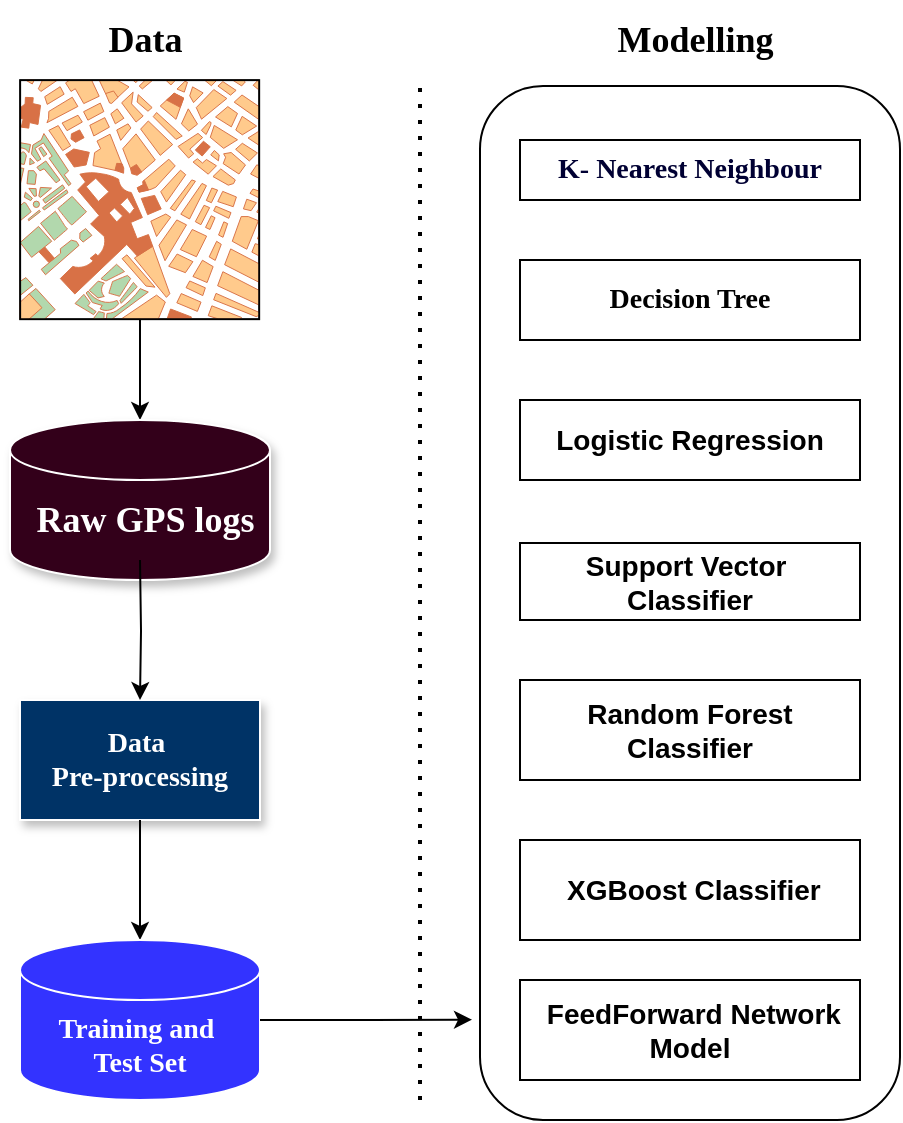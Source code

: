 <mxfile version="24.3.1" type="github">
  <diagram name="Page-1" id="dWGB697axDDO42A998fh">
    <mxGraphModel dx="1034" dy="428" grid="1" gridSize="10" guides="1" tooltips="1" connect="1" arrows="1" fold="1" page="1" pageScale="1" pageWidth="850" pageHeight="1100" math="0" shadow="0">
      <root>
        <mxCell id="0" />
        <mxCell id="1" parent="0" />
        <object label="&lt;font color=&quot;#ffffff&quot; style=&quot;font-size: 14px;&quot; data-sider-select-id=&quot;f0aeece9-c9f1-42d2-b153-bde047444f64&quot; face=&quot;Times New Roman&quot;&gt;&lt;b style=&quot;&quot; data-sider-select-id=&quot;0e5ebacd-89b2-425b-83a0-d9d86da7854b&quot;&gt;Data&amp;nbsp;&lt;/b&gt;&lt;/font&gt;&lt;div&gt;&lt;font color=&quot;#ffffff&quot; style=&quot;font-size: 14px;&quot; data-sider-select-id=&quot;f0aeece9-c9f1-42d2-b153-bde047444f64&quot; face=&quot;Times New Roman&quot;&gt;&lt;b style=&quot;&quot; data-sider-select-id=&quot;0e5ebacd-89b2-425b-83a0-d9d86da7854b&quot;&gt;Pre-processing&lt;/b&gt;&lt;/font&gt;&lt;/div&gt;" hii="" id="OYi4TdOpJmQgkF10jcRI-13">
          <mxCell style="rounded=1;whiteSpace=wrap;html=1;arcSize=0;fillColor=#003366;strokeColor=#FFFFFF;shadow=1;" vertex="1" parent="1">
            <mxGeometry x="80" y="350" width="120" height="60" as="geometry" />
          </mxCell>
        </object>
        <mxCell id="OYi4TdOpJmQgkF10jcRI-5" style="edgeStyle=orthogonalEdgeStyle;rounded=0;orthogonalLoop=1;jettySize=auto;html=1;" edge="1" parent="1" source="OYi4TdOpJmQgkF10jcRI-1" target="OYi4TdOpJmQgkF10jcRI-4">
          <mxGeometry relative="1" as="geometry" />
        </mxCell>
        <mxCell id="OYi4TdOpJmQgkF10jcRI-1" value="" style="verticalLabelPosition=bottom;shadow=0;dashed=0;align=center;html=1;verticalAlign=top;strokeWidth=1;shape=mxgraph.mockup.misc.map;" vertex="1" parent="1">
          <mxGeometry x="80" y="40" width="120" height="120" as="geometry" />
        </mxCell>
        <mxCell id="OYi4TdOpJmQgkF10jcRI-4" value="" style="shape=cylinder3;whiteSpace=wrap;html=1;boundedLbl=1;backgroundOutline=1;size=15;strokeColor=#FFFFFF;fillColor=#33001A;shadow=1;" vertex="1" parent="1">
          <mxGeometry x="75" y="210" width="130" height="80" as="geometry" />
        </mxCell>
        <mxCell id="OYi4TdOpJmQgkF10jcRI-14" style="edgeStyle=orthogonalEdgeStyle;rounded=0;orthogonalLoop=1;jettySize=auto;html=1;" edge="1" parent="1" target="OYi4TdOpJmQgkF10jcRI-13">
          <mxGeometry relative="1" as="geometry">
            <mxPoint x="140" y="280" as="sourcePoint" />
          </mxGeometry>
        </mxCell>
        <mxCell id="OYi4TdOpJmQgkF10jcRI-9" value="&lt;font style=&quot;font-size: 18px;&quot; data-sider-select-id=&quot;06e7cbaa-cd66-4c10-8a75-33a2f8e5799c&quot; face=&quot;Times New Roman&quot;&gt;&lt;b data-sider-select-id=&quot;8e00bdd2-6bce-48a5-93ed-ec726ae18da7&quot;&gt;&amp;nbsp;Data&lt;/b&gt;&lt;/font&gt;" style="text;html=1;align=center;verticalAlign=middle;resizable=0;points=[];autosize=1;strokeColor=none;fillColor=none;" vertex="1" parent="1">
          <mxGeometry x="105" width="70" height="40" as="geometry" />
        </mxCell>
        <mxCell id="OYi4TdOpJmQgkF10jcRI-16" style="edgeStyle=orthogonalEdgeStyle;rounded=0;orthogonalLoop=1;jettySize=auto;html=1;" edge="1" parent="1" source="OYi4TdOpJmQgkF10jcRI-13" target="OYi4TdOpJmQgkF10jcRI-15">
          <mxGeometry relative="1" as="geometry" />
        </mxCell>
        <mxCell id="OYi4TdOpJmQgkF10jcRI-15" value="&lt;b data-sider-select-id=&quot;471a7e45-63d2-418a-8a50-99a7c63bbdd1&quot;&gt;&lt;font color=&quot;#ffffff&quot; style=&quot;font-size: 14px;&quot; data-sider-select-id=&quot;484702d5-0e9e-4117-8637-a1f8310f32e6&quot; face=&quot;Times New Roman&quot;&gt;Training and&amp;nbsp;&lt;/font&gt;&lt;/b&gt;&lt;div&gt;&lt;b data-sider-select-id=&quot;471a7e45-63d2-418a-8a50-99a7c63bbdd1&quot;&gt;&lt;font color=&quot;#ffffff&quot; style=&quot;font-size: 14px;&quot; data-sider-select-id=&quot;484702d5-0e9e-4117-8637-a1f8310f32e6&quot; face=&quot;Times New Roman&quot;&gt;Test Set&lt;/font&gt;&lt;/b&gt;&lt;/div&gt;" style="shape=cylinder3;whiteSpace=wrap;html=1;boundedLbl=1;backgroundOutline=1;size=15;fillColor=#3333FF;strokeColor=#FFFFFF;" vertex="1" parent="1">
          <mxGeometry x="80" y="470" width="120" height="80" as="geometry" />
        </mxCell>
        <mxCell id="OYi4TdOpJmQgkF10jcRI-17" value="&lt;font color=&quot;#ffffff&quot; style=&quot;font-size: 18px;&quot; data-sider-select-id=&quot;3653fa04-61c8-4111-a3c5-5ee79dd6c42f&quot; face=&quot;Times New Roman&quot;&gt;&lt;b data-sider-select-id=&quot;2b22ff3f-645c-4fe1-b2ec-502c9f51d3ab&quot;&gt;&amp;nbsp;Raw GPS logs&lt;/b&gt;&lt;/font&gt;" style="text;html=1;align=center;verticalAlign=middle;resizable=0;points=[];autosize=1;strokeColor=none;fillColor=none;" vertex="1" parent="1">
          <mxGeometry x="70" y="240" width="140" height="40" as="geometry" />
        </mxCell>
        <mxCell id="OYi4TdOpJmQgkF10jcRI-18" value="" style="endArrow=none;dashed=1;html=1;dashPattern=1 3;strokeWidth=2;rounded=0;" edge="1" parent="1">
          <mxGeometry width="50" height="50" relative="1" as="geometry">
            <mxPoint x="280" y="550" as="sourcePoint" />
            <mxPoint x="280" y="40" as="targetPoint" />
            <Array as="points">
              <mxPoint x="280" y="320" />
            </Array>
          </mxGeometry>
        </mxCell>
        <mxCell id="OYi4TdOpJmQgkF10jcRI-19" value="&lt;font style=&quot;font-size: 18px;&quot; data-sider-select-id=&quot;e1d1084f-4cab-4c56-bc3c-56cd0fa70114&quot; face=&quot;Times New Roman&quot;&gt;&lt;span style=&quot;&quot; data-sider-select-id=&quot;dd747913-a276-42d3-9d97-92205e6d993e&quot;&gt;&lt;b style=&quot;&quot; data-sider-select-id=&quot;9e0372af-c833-4832-82ab-0b961cf40901&quot;&gt;&amp;nbsp;Modelling&lt;/b&gt;&lt;/span&gt;&lt;/font&gt;" style="text;html=1;align=center;verticalAlign=middle;resizable=0;points=[];autosize=1;strokeColor=none;fillColor=none;" vertex="1" parent="1">
          <mxGeometry x="360" width="110" height="40" as="geometry" />
        </mxCell>
        <mxCell id="OYi4TdOpJmQgkF10jcRI-20" value="" style="rounded=1;whiteSpace=wrap;html=1;" vertex="1" parent="1">
          <mxGeometry x="310" y="43" width="210" height="517" as="geometry" />
        </mxCell>
        <mxCell id="OYi4TdOpJmQgkF10jcRI-21" value="&lt;b data-sider-select-id=&quot;a8dcfccb-403e-485f-9341-a59fbe95a408&quot;&gt;&lt;font color=&quot;#000033&quot; style=&quot;font-size: 14px;&quot; data-sider-select-id=&quot;7c33dce6-0d01-48e9-878f-43b3bad257c6&quot; face=&quot;Times New Roman&quot;&gt;K- Nearest Neighbour&lt;/font&gt;&lt;/b&gt;" style="rounded=0;whiteSpace=wrap;html=1;" vertex="1" parent="1">
          <mxGeometry x="330" y="70" width="170" height="30" as="geometry" />
        </mxCell>
        <mxCell id="OYi4TdOpJmQgkF10jcRI-22" value="&lt;b data-sider-select-id=&quot;70355bdd-cbb5-43cc-9efd-bb265da3fdce&quot;&gt;&lt;font style=&quot;font-size: 14px;&quot; data-sider-select-id=&quot;e4a5d693-2dac-483d-ae5e-e788768f2aa2&quot; face=&quot;Times New Roman&quot;&gt;Decision Tree&lt;/font&gt;&lt;/b&gt;" style="rounded=0;whiteSpace=wrap;html=1;" vertex="1" parent="1">
          <mxGeometry x="330" y="130" width="170" height="40" as="geometry" />
        </mxCell>
        <mxCell id="OYi4TdOpJmQgkF10jcRI-23" value="&lt;font data-sider-select-id=&quot;f7a6d6e6-8134-4e36-b8a4-714a6d48ce9d&quot; style=&quot;font-size: 14px;&quot;&gt;&lt;b data-sider-select-id=&quot;a85c1219-cde8-4d6b-9f7a-23f00d73245f&quot;&gt;Logistic Regression&lt;/b&gt;&lt;/font&gt;" style="rounded=0;whiteSpace=wrap;html=1;" vertex="1" parent="1">
          <mxGeometry x="330" y="200" width="170" height="40" as="geometry" />
        </mxCell>
        <mxCell id="OYi4TdOpJmQgkF10jcRI-24" value="&lt;b data-sider-select-id=&quot;740ffde9-ef1c-4a96-8b34-d59421f819bc&quot;&gt;&lt;font data-sider-select-id=&quot;a9bf6506-8c28-422d-979f-e296ecf211bc&quot; style=&quot;font-size: 14px;&quot;&gt;Support Vector&amp;nbsp;&lt;/font&gt;&lt;/b&gt;&lt;div&gt;&lt;b data-sider-select-id=&quot;740ffde9-ef1c-4a96-8b34-d59421f819bc&quot;&gt;&lt;font data-sider-select-id=&quot;a9bf6506-8c28-422d-979f-e296ecf211bc&quot; style=&quot;font-size: 14px;&quot;&gt;Classifier&lt;/font&gt;&lt;/b&gt;&lt;/div&gt;" style="rounded=0;whiteSpace=wrap;html=1;" vertex="1" parent="1">
          <mxGeometry x="330" y="271.5" width="170" height="38.5" as="geometry" />
        </mxCell>
        <mxCell id="OYi4TdOpJmQgkF10jcRI-25" value="&lt;font data-sider-select-id=&quot;46e54aea-08cc-47e4-bb99-450724c05685&quot; style=&quot;font-size: 14px;&quot;&gt;&lt;b data-sider-select-id=&quot;1f8fb812-7eee-4fad-9f92-fd5696334f47&quot;&gt;Random Forest Classifier&lt;/b&gt;&lt;/font&gt;" style="rounded=0;whiteSpace=wrap;html=1;" vertex="1" parent="1">
          <mxGeometry x="330" y="340" width="170" height="50" as="geometry" />
        </mxCell>
        <mxCell id="OYi4TdOpJmQgkF10jcRI-26" value="&lt;span style=&quot;font-size: 14px;&quot;&gt;&lt;b&gt;&amp;nbsp;XGBoost Classifier&lt;/b&gt;&lt;/span&gt;" style="rounded=0;whiteSpace=wrap;html=1;" vertex="1" parent="1">
          <mxGeometry x="330" y="420" width="170" height="50" as="geometry" />
        </mxCell>
        <mxCell id="OYi4TdOpJmQgkF10jcRI-27" value="&lt;span style=&quot;font-size: 14px;&quot;&gt;&lt;b&gt;&amp;nbsp;FeedForward Network Model&lt;/b&gt;&lt;/span&gt;" style="rounded=0;whiteSpace=wrap;html=1;" vertex="1" parent="1">
          <mxGeometry x="330" y="490" width="170" height="50" as="geometry" />
        </mxCell>
        <mxCell id="OYi4TdOpJmQgkF10jcRI-28" style="edgeStyle=orthogonalEdgeStyle;rounded=0;orthogonalLoop=1;jettySize=auto;html=1;entryX=-0.019;entryY=0.903;entryDx=0;entryDy=0;entryPerimeter=0;" edge="1" parent="1" source="OYi4TdOpJmQgkF10jcRI-15" target="OYi4TdOpJmQgkF10jcRI-20">
          <mxGeometry relative="1" as="geometry" />
        </mxCell>
      </root>
    </mxGraphModel>
  </diagram>
</mxfile>
